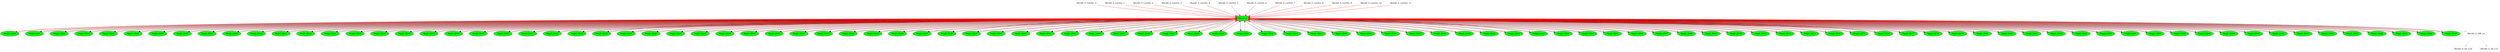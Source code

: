 digraph G {
graph [root="Demo",rankdir   = TB, nodesep           = 0.6, mindist     = 1.0, ranksep = 1.0, overlap = false]
node [style     = "filled", fillcolor = "white", color = "black"]
Block0_0[cpu="0", flags="0x0010a107", type="block", tperiod="100000000", pattern="AltDest0100", patentry="true", patexit="true", beamproc="undefined", bpentry="false", bpexit="false", qlo="true", qhi="false", qil="false", shape     = "rectangle", fillcolor = "green", penwidth=2, color = "darkorange3", penwidth=2, color = "purple"];
Msg0_0000[cpu="0", flags="0x00000102", type="tmsg", toffs="0", pattern="AltDest0100", patentry="false", patexit="false", beamproc="undefined", bpentry="false", bpexit="false", fid="1", gid="0", evtno="0", beamin="0", bpcstart="0", sid="0", bpid="0", reqnobeam="0", vacc="0", id="0x1000000000000000", par="0x0000000000000000", tef="0", shape     = "oval", fillcolor = "green"];
Msg0_0001[cpu="0", flags="0x00000102", type="tmsg", toffs="1000000", pattern="AltDest0100", patentry="false", patexit="false", beamproc="undefined", bpentry="false", bpexit="false", fid="1", gid="0", evtno="1", beamin="0", bpcstart="0", sid="0", bpid="0", reqnobeam="0", vacc="0", id="0x1000001000000000", par="0x0000000000000001", tef="0", shape     = "oval", fillcolor = "green"];
Msg0_0002[cpu="0", flags="0x00000102", type="tmsg", toffs="2000000", pattern="AltDest0100", patentry="false", patexit="false", beamproc="undefined", bpentry="false", bpexit="false", fid="1", gid="0", evtno="2", beamin="0", bpcstart="0", sid="0", bpid="0", reqnobeam="0", vacc="0", id="0x1000002000000000", par="0x0000000000000002", tef="0", shape     = "oval", fillcolor = "green"];
Msg0_0003[cpu="0", flags="0x00000102", type="tmsg", toffs="3000000", pattern="AltDest0100", patentry="false", patexit="false", beamproc="undefined", bpentry="false", bpexit="false", fid="1", gid="0", evtno="3", beamin="0", bpcstart="0", sid="0", bpid="0", reqnobeam="0", vacc="0", id="0x1000003000000000", par="0x0000000000000003", tef="0", shape     = "oval", fillcolor = "green"];
Msg0_0004[cpu="0", flags="0x00000102", type="tmsg", toffs="4000000", pattern="AltDest0100", patentry="false", patexit="false", beamproc="undefined", bpentry="false", bpexit="false", fid="1", gid="0", evtno="4", beamin="0", bpcstart="0", sid="0", bpid="0", reqnobeam="0", vacc="0", id="0x1000004000000000", par="0x0000000000000004", tef="0", shape     = "oval", fillcolor = "green"];
Msg0_0005[cpu="0", flags="0x00000102", type="tmsg", toffs="5000000", pattern="AltDest0100", patentry="false", patexit="false", beamproc="undefined", bpentry="false", bpexit="false", fid="1", gid="0", evtno="5", beamin="0", bpcstart="0", sid="0", bpid="0", reqnobeam="0", vacc="0", id="0x1000005000000000", par="0x0000000000000005", tef="0", shape     = "oval", fillcolor = "green"];
Msg0_0006[cpu="0", flags="0x00000102", type="tmsg", toffs="6000000", pattern="AltDest0100", patentry="false", patexit="false", beamproc="undefined", bpentry="false", bpexit="false", fid="1", gid="0", evtno="6", beamin="0", bpcstart="0", sid="0", bpid="0", reqnobeam="0", vacc="0", id="0x1000006000000000", par="0x0000000000000006", tef="0", shape     = "oval", fillcolor = "green"];
Msg0_0007[cpu="0", flags="0x00000102", type="tmsg", toffs="7000000", pattern="AltDest0100", patentry="false", patexit="false", beamproc="undefined", bpentry="false", bpexit="false", fid="1", gid="0", evtno="7", beamin="0", bpcstart="0", sid="0", bpid="0", reqnobeam="0", vacc="0", id="0x1000007000000000", par="0x0000000000000007", tef="0", shape     = "oval", fillcolor = "green"];
Msg0_0008[cpu="0", flags="0x00000102", type="tmsg", toffs="8000000", pattern="AltDest0100", patentry="false", patexit="false", beamproc="undefined", bpentry="false", bpexit="false", fid="1", gid="0", evtno="8", beamin="0", bpcstart="0", sid="0", bpid="0", reqnobeam="0", vacc="0", id="0x1000008000000000", par="0x0000000000000008", tef="0", shape     = "oval", fillcolor = "green"];
Msg0_0009[cpu="0", flags="0x00000102", type="tmsg", toffs="9000000", pattern="AltDest0100", patentry="false", patexit="false", beamproc="undefined", bpentry="false", bpexit="false", fid="1", gid="0", evtno="9", beamin="0", bpcstart="0", sid="0", bpid="0", reqnobeam="0", vacc="0", id="0x1000009000000000", par="0x0000000000000009", tef="0", shape     = "oval", fillcolor = "green"];
Msg0_0010[cpu="0", flags="0x00000102", type="tmsg", toffs="10000000", pattern="AltDest0100", patentry="false", patexit="false", beamproc="undefined", bpentry="false", bpexit="false", fid="1", gid="0", evtno="10", beamin="0", bpcstart="0", sid="0", bpid="0", reqnobeam="0", vacc="0", id="0x100000a000000000", par="0x000000000000000a", tef="0", shape     = "oval", fillcolor = "green"];
Msg0_0011[cpu="0", flags="0x00000102", type="tmsg", toffs="11000000", pattern="AltDest0100", patentry="false", patexit="false", beamproc="undefined", bpentry="false", bpexit="false", fid="1", gid="0", evtno="11", beamin="0", bpcstart="0", sid="0", bpid="0", reqnobeam="0", vacc="0", id="0x100000b000000000", par="0x000000000000000b", tef="0", shape     = "oval", fillcolor = "green"];
Msg0_0012[cpu="0", flags="0x00000102", type="tmsg", toffs="12000000", pattern="AltDest0100", patentry="false", patexit="false", beamproc="undefined", bpentry="false", bpexit="false", fid="1", gid="0", evtno="12", beamin="0", bpcstart="0", sid="0", bpid="0", reqnobeam="0", vacc="0", id="0x100000c000000000", par="0x000000000000000c", tef="0", shape     = "oval", fillcolor = "green"];
Msg0_0013[cpu="0", flags="0x00000102", type="tmsg", toffs="13000000", pattern="AltDest0100", patentry="false", patexit="false", beamproc="undefined", bpentry="false", bpexit="false", fid="1", gid="0", evtno="13", beamin="0", bpcstart="0", sid="0", bpid="0", reqnobeam="0", vacc="0", id="0x100000d000000000", par="0x000000000000000d", tef="0", shape     = "oval", fillcolor = "green"];
Msg0_0014[cpu="0", flags="0x00000102", type="tmsg", toffs="14000000", pattern="AltDest0100", patentry="false", patexit="false", beamproc="undefined", bpentry="false", bpexit="false", fid="1", gid="0", evtno="14", beamin="0", bpcstart="0", sid="0", bpid="0", reqnobeam="0", vacc="0", id="0x100000e000000000", par="0x000000000000000e", tef="0", shape     = "oval", fillcolor = "green"];
Msg0_0015[cpu="0", flags="0x00000102", type="tmsg", toffs="15000000", pattern="AltDest0100", patentry="false", patexit="false", beamproc="undefined", bpentry="false", bpexit="false", fid="1", gid="0", evtno="15", beamin="0", bpcstart="0", sid="0", bpid="0", reqnobeam="0", vacc="0", id="0x100000f000000000", par="0x000000000000000f", tef="0", shape     = "oval", fillcolor = "green"];
Msg0_0016[cpu="0", flags="0x00000102", type="tmsg", toffs="16000000", pattern="AltDest0100", patentry="false", patexit="false", beamproc="undefined", bpentry="false", bpexit="false", fid="1", gid="0", evtno="16", beamin="0", bpcstart="0", sid="0", bpid="0", reqnobeam="0", vacc="0", id="0x1000010000000000", par="0x0000000000000010", tef="0", shape     = "oval", fillcolor = "green"];
Msg0_0017[cpu="0", flags="0x00000102", type="tmsg", toffs="17000000", pattern="AltDest0100", patentry="false", patexit="false", beamproc="undefined", bpentry="false", bpexit="false", fid="1", gid="0", evtno="17", beamin="0", bpcstart="0", sid="0", bpid="0", reqnobeam="0", vacc="0", id="0x1000011000000000", par="0x0000000000000011", tef="0", shape     = "oval", fillcolor = "green"];
Msg0_0018[cpu="0", flags="0x00000102", type="tmsg", toffs="18000000", pattern="AltDest0100", patentry="false", patexit="false", beamproc="undefined", bpentry="false", bpexit="false", fid="1", gid="0", evtno="18", beamin="0", bpcstart="0", sid="0", bpid="0", reqnobeam="0", vacc="0", id="0x1000012000000000", par="0x0000000000000012", tef="0", shape     = "oval", fillcolor = "green"];
Msg0_0019[cpu="0", flags="0x00000102", type="tmsg", toffs="19000000", pattern="AltDest0100", patentry="false", patexit="false", beamproc="undefined", bpentry="false", bpexit="false", fid="1", gid="0", evtno="19", beamin="0", bpcstart="0", sid="0", bpid="0", reqnobeam="0", vacc="0", id="0x1000013000000000", par="0x0000000000000013", tef="0", shape     = "oval", fillcolor = "green"];
Msg0_0020[cpu="0", flags="0x00000102", type="tmsg", toffs="20000000", pattern="AltDest0100", patentry="false", patexit="false", beamproc="undefined", bpentry="false", bpexit="false", fid="1", gid="0", evtno="20", beamin="0", bpcstart="0", sid="0", bpid="0", reqnobeam="0", vacc="0", id="0x1000014000000000", par="0x0000000000000014", tef="0", shape     = "oval", fillcolor = "green"];
Msg0_0021[cpu="0", flags="0x00000102", type="tmsg", toffs="21000000", pattern="AltDest0100", patentry="false", patexit="false", beamproc="undefined", bpentry="false", bpexit="false", fid="1", gid="0", evtno="21", beamin="0", bpcstart="0", sid="0", bpid="0", reqnobeam="0", vacc="0", id="0x1000015000000000", par="0x0000000000000015", tef="0", shape     = "oval", fillcolor = "green"];
Msg0_0022[cpu="0", flags="0x00000102", type="tmsg", toffs="22000000", pattern="AltDest0100", patentry="false", patexit="false", beamproc="undefined", bpentry="false", bpexit="false", fid="1", gid="0", evtno="22", beamin="0", bpcstart="0", sid="0", bpid="0", reqnobeam="0", vacc="0", id="0x1000016000000000", par="0x0000000000000016", tef="0", shape     = "oval", fillcolor = "green"];
Msg0_0023[cpu="0", flags="0x00000102", type="tmsg", toffs="23000000", pattern="AltDest0100", patentry="false", patexit="false", beamproc="undefined", bpentry="false", bpexit="false", fid="1", gid="0", evtno="23", beamin="0", bpcstart="0", sid="0", bpid="0", reqnobeam="0", vacc="0", id="0x1000017000000000", par="0x0000000000000017", tef="0", shape     = "oval", fillcolor = "green"];
Msg0_0024[cpu="0", flags="0x00000102", type="tmsg", toffs="24000000", pattern="AltDest0100", patentry="false", patexit="false", beamproc="undefined", bpentry="false", bpexit="false", fid="1", gid="0", evtno="24", beamin="0", bpcstart="0", sid="0", bpid="0", reqnobeam="0", vacc="0", id="0x1000018000000000", par="0x0000000000000018", tef="0", shape     = "oval", fillcolor = "green"];
Msg0_0025[cpu="0", flags="0x00000102", type="tmsg", toffs="25000000", pattern="AltDest0100", patentry="false", patexit="false", beamproc="undefined", bpentry="false", bpexit="false", fid="1", gid="0", evtno="25", beamin="0", bpcstart="0", sid="0", bpid="0", reqnobeam="0", vacc="0", id="0x1000019000000000", par="0x0000000000000019", tef="0", shape     = "oval", fillcolor = "green"];
Msg0_0026[cpu="0", flags="0x00000102", type="tmsg", toffs="26000000", pattern="AltDest0100", patentry="false", patexit="false", beamproc="undefined", bpentry="false", bpexit="false", fid="1", gid="0", evtno="26", beamin="0", bpcstart="0", sid="0", bpid="0", reqnobeam="0", vacc="0", id="0x100001a000000000", par="0x000000000000001a", tef="0", shape     = "oval", fillcolor = "green"];
Msg0_0027[cpu="0", flags="0x00000102", type="tmsg", toffs="27000000", pattern="AltDest0100", patentry="false", patexit="false", beamproc="undefined", bpentry="false", bpexit="false", fid="1", gid="0", evtno="27", beamin="0", bpcstart="0", sid="0", bpid="0", reqnobeam="0", vacc="0", id="0x100001b000000000", par="0x000000000000001b", tef="0", shape     = "oval", fillcolor = "green"];
Msg0_0028[cpu="0", flags="0x00000102", type="tmsg", toffs="28000000", pattern="AltDest0100", patentry="false", patexit="false", beamproc="undefined", bpentry="false", bpexit="false", fid="1", gid="0", evtno="28", beamin="0", bpcstart="0", sid="0", bpid="0", reqnobeam="0", vacc="0", id="0x100001c000000000", par="0x000000000000001c", tef="0", shape     = "oval", fillcolor = "green"];
Msg0_0029[cpu="0", flags="0x00000102", type="tmsg", toffs="29000000", pattern="AltDest0100", patentry="false", patexit="false", beamproc="undefined", bpentry="false", bpexit="false", fid="1", gid="0", evtno="29", beamin="0", bpcstart="0", sid="0", bpid="0", reqnobeam="0", vacc="0", id="0x100001d000000000", par="0x000000000000001d", tef="0", shape     = "oval", fillcolor = "green"];
Msg0_0030[cpu="0", flags="0x00000102", type="tmsg", toffs="30000000", pattern="AltDest0100", patentry="false", patexit="false", beamproc="undefined", bpentry="false", bpexit="false", fid="1", gid="0", evtno="30", beamin="0", bpcstart="0", sid="0", bpid="0", reqnobeam="0", vacc="0", id="0x100001e000000000", par="0x000000000000001e", tef="0", shape     = "oval", fillcolor = "green"];
Msg0_0031[cpu="0", flags="0x00000102", type="tmsg", toffs="31000000", pattern="AltDest0100", patentry="false", patexit="false", beamproc="undefined", bpentry="false", bpexit="false", fid="1", gid="0", evtno="31", beamin="0", bpcstart="0", sid="0", bpid="0", reqnobeam="0", vacc="0", id="0x100001f000000000", par="0x000000000000001f", tef="0", shape     = "oval", fillcolor = "green"];
Msg0_0032[cpu="0", flags="0x00000102", type="tmsg", toffs="32000000", pattern="AltDest0100", patentry="false", patexit="false", beamproc="undefined", bpentry="false", bpexit="false", fid="1", gid="0", evtno="32", beamin="0", bpcstart="0", sid="0", bpid="0", reqnobeam="0", vacc="0", id="0x1000020000000000", par="0x0000000000000020", tef="0", shape     = "oval", fillcolor = "green"];
Msg0_0033[cpu="0", flags="0x00000102", type="tmsg", toffs="33000000", pattern="AltDest0100", patentry="false", patexit="false", beamproc="undefined", bpentry="false", bpexit="false", fid="1", gid="0", evtno="33", beamin="0", bpcstart="0", sid="0", bpid="0", reqnobeam="0", vacc="0", id="0x1000021000000000", par="0x0000000000000021", tef="0", shape     = "oval", fillcolor = "green"];
Msg0_0034[cpu="0", flags="0x00000102", type="tmsg", toffs="34000000", pattern="AltDest0100", patentry="false", patexit="false", beamproc="undefined", bpentry="false", bpexit="false", fid="1", gid="0", evtno="34", beamin="0", bpcstart="0", sid="0", bpid="0", reqnobeam="0", vacc="0", id="0x1000022000000000", par="0x0000000000000022", tef="0", shape     = "oval", fillcolor = "green"];
Msg0_0035[cpu="0", flags="0x00000102", type="tmsg", toffs="35000000", pattern="AltDest0100", patentry="false", patexit="false", beamproc="undefined", bpentry="false", bpexit="false", fid="1", gid="0", evtno="35", beamin="0", bpcstart="0", sid="0", bpid="0", reqnobeam="0", vacc="0", id="0x1000023000000000", par="0x0000000000000023", tef="0", shape     = "oval", fillcolor = "green"];
Msg0_0036[cpu="0", flags="0x00000102", type="tmsg", toffs="36000000", pattern="AltDest0100", patentry="false", patexit="false", beamproc="undefined", bpentry="false", bpexit="false", fid="1", gid="0", evtno="36", beamin="0", bpcstart="0", sid="0", bpid="0", reqnobeam="0", vacc="0", id="0x1000024000000000", par="0x0000000000000024", tef="0", shape     = "oval", fillcolor = "green"];
Msg0_0037[cpu="0", flags="0x00000102", type="tmsg", toffs="37000000", pattern="AltDest0100", patentry="false", patexit="false", beamproc="undefined", bpentry="false", bpexit="false", fid="1", gid="0", evtno="37", beamin="0", bpcstart="0", sid="0", bpid="0", reqnobeam="0", vacc="0", id="0x1000025000000000", par="0x0000000000000025", tef="0", shape     = "oval", fillcolor = "green"];
Msg0_0038[cpu="0", flags="0x00000102", type="tmsg", toffs="38000000", pattern="AltDest0100", patentry="false", patexit="false", beamproc="undefined", bpentry="false", bpexit="false", fid="1", gid="0", evtno="38", beamin="0", bpcstart="0", sid="0", bpid="0", reqnobeam="0", vacc="0", id="0x1000026000000000", par="0x0000000000000026", tef="0", shape     = "oval", fillcolor = "green"];
Msg0_0039[cpu="0", flags="0x00000102", type="tmsg", toffs="39000000", pattern="AltDest0100", patentry="false", patexit="false", beamproc="undefined", bpentry="false", bpexit="false", fid="1", gid="0", evtno="39", beamin="0", bpcstart="0", sid="0", bpid="0", reqnobeam="0", vacc="0", id="0x1000027000000000", par="0x0000000000000027", tef="0", shape     = "oval", fillcolor = "green"];
Msg0_0040[cpu="0", flags="0x00000102", type="tmsg", toffs="40000000", pattern="AltDest0100", patentry="false", patexit="false", beamproc="undefined", bpentry="false", bpexit="false", fid="1", gid="0", evtno="40", beamin="0", bpcstart="0", sid="0", bpid="0", reqnobeam="0", vacc="0", id="0x1000028000000000", par="0x0000000000000028", tef="0", shape     = "oval", fillcolor = "green"];
Msg0_0041[cpu="0", flags="0x00000102", type="tmsg", toffs="41000000", pattern="AltDest0100", patentry="false", patexit="false", beamproc="undefined", bpentry="false", bpexit="false", fid="1", gid="0", evtno="41", beamin="0", bpcstart="0", sid="0", bpid="0", reqnobeam="0", vacc="0", id="0x1000029000000000", par="0x0000000000000029", tef="0", shape     = "oval", fillcolor = "green"];
Msg0_0042[cpu="0", flags="0x00000102", type="tmsg", toffs="42000000", pattern="AltDest0100", patentry="false", patexit="false", beamproc="undefined", bpentry="false", bpexit="false", fid="1", gid="0", evtno="42", beamin="0", bpcstart="0", sid="0", bpid="0", reqnobeam="0", vacc="0", id="0x100002a000000000", par="0x000000000000002a", tef="0", shape     = "oval", fillcolor = "green"];
Msg0_0043[cpu="0", flags="0x00000102", type="tmsg", toffs="43000000", pattern="AltDest0100", patentry="false", patexit="false", beamproc="undefined", bpentry="false", bpexit="false", fid="1", gid="0", evtno="43", beamin="0", bpcstart="0", sid="0", bpid="0", reqnobeam="0", vacc="0", id="0x100002b000000000", par="0x000000000000002b", tef="0", shape     = "oval", fillcolor = "green"];
Msg0_0044[cpu="0", flags="0x00000102", type="tmsg", toffs="44000000", pattern="AltDest0100", patentry="false", patexit="false", beamproc="undefined", bpentry="false", bpexit="false", fid="1", gid="0", evtno="44", beamin="0", bpcstart="0", sid="0", bpid="0", reqnobeam="0", vacc="0", id="0x100002c000000000", par="0x000000000000002c", tef="0", shape     = "oval", fillcolor = "green"];
Msg0_0045[cpu="0", flags="0x00000102", type="tmsg", toffs="45000000", pattern="AltDest0100", patentry="false", patexit="false", beamproc="undefined", bpentry="false", bpexit="false", fid="1", gid="0", evtno="45", beamin="0", bpcstart="0", sid="0", bpid="0", reqnobeam="0", vacc="0", id="0x100002d000000000", par="0x000000000000002d", tef="0", shape     = "oval", fillcolor = "green"];
Msg0_0046[cpu="0", flags="0x00000102", type="tmsg", toffs="46000000", pattern="AltDest0100", patentry="false", patexit="false", beamproc="undefined", bpentry="false", bpexit="false", fid="1", gid="0", evtno="46", beamin="0", bpcstart="0", sid="0", bpid="0", reqnobeam="0", vacc="0", id="0x100002e000000000", par="0x000000000000002e", tef="0", shape     = "oval", fillcolor = "green"];
Msg0_0047[cpu="0", flags="0x00000102", type="tmsg", toffs="47000000", pattern="AltDest0100", patentry="false", patexit="false", beamproc="undefined", bpentry="false", bpexit="false", fid="1", gid="0", evtno="47", beamin="0", bpcstart="0", sid="0", bpid="0", reqnobeam="0", vacc="0", id="0x100002f000000000", par="0x000000000000002f", tef="0", shape     = "oval", fillcolor = "green"];
Msg0_0048[cpu="0", flags="0x00000102", type="tmsg", toffs="48000000", pattern="AltDest0100", patentry="false", patexit="false", beamproc="undefined", bpentry="false", bpexit="false", fid="1", gid="0", evtno="48", beamin="0", bpcstart="0", sid="0", bpid="0", reqnobeam="0", vacc="0", id="0x1000030000000000", par="0x0000000000000030", tef="0", shape     = "oval", fillcolor = "green"];
Msg0_0049[cpu="0", flags="0x00000102", type="tmsg", toffs="49000000", pattern="AltDest0100", patentry="false", patexit="false", beamproc="undefined", bpentry="false", bpexit="false", fid="1", gid="0", evtno="49", beamin="0", bpcstart="0", sid="0", bpid="0", reqnobeam="0", vacc="0", id="0x1000031000000000", par="0x0000000000000031", tef="0", shape     = "oval", fillcolor = "green"];
Msg0_0050[cpu="0", flags="0x00000102", type="tmsg", toffs="50000000", pattern="AltDest0100", patentry="false", patexit="false", beamproc="undefined", bpentry="false", bpexit="false", fid="1", gid="0", evtno="50", beamin="0", bpcstart="0", sid="0", bpid="0", reqnobeam="0", vacc="0", id="0x1000032000000000", par="0x0000000000000032", tef="0", shape     = "oval", fillcolor = "green"];
Msg0_0051[cpu="0", flags="0x00000102", type="tmsg", toffs="51000000", pattern="AltDest0100", patentry="false", patexit="false", beamproc="undefined", bpentry="false", bpexit="false", fid="1", gid="0", evtno="51", beamin="0", bpcstart="0", sid="0", bpid="0", reqnobeam="0", vacc="0", id="0x1000033000000000", par="0x0000000000000033", tef="0", shape     = "oval", fillcolor = "green"];
Msg0_0052[cpu="0", flags="0x00000102", type="tmsg", toffs="52000000", pattern="AltDest0100", patentry="false", patexit="false", beamproc="undefined", bpentry="false", bpexit="false", fid="1", gid="0", evtno="52", beamin="0", bpcstart="0", sid="0", bpid="0", reqnobeam="0", vacc="0", id="0x1000034000000000", par="0x0000000000000034", tef="0", shape     = "oval", fillcolor = "green"];
Msg0_0053[cpu="0", flags="0x00000102", type="tmsg", toffs="53000000", pattern="AltDest0100", patentry="false", patexit="false", beamproc="undefined", bpentry="false", bpexit="false", fid="1", gid="0", evtno="53", beamin="0", bpcstart="0", sid="0", bpid="0", reqnobeam="0", vacc="0", id="0x1000035000000000", par="0x0000000000000035", tef="0", shape     = "oval", fillcolor = "green"];
Msg0_0054[cpu="0", flags="0x00000102", type="tmsg", toffs="54000000", pattern="AltDest0100", patentry="false", patexit="false", beamproc="undefined", bpentry="false", bpexit="false", fid="1", gid="0", evtno="54", beamin="0", bpcstart="0", sid="0", bpid="0", reqnobeam="0", vacc="0", id="0x1000036000000000", par="0x0000000000000036", tef="0", shape     = "oval", fillcolor = "green"];
Msg0_0055[cpu="0", flags="0x00000102", type="tmsg", toffs="55000000", pattern="AltDest0100", patentry="false", patexit="false", beamproc="undefined", bpentry="false", bpexit="false", fid="1", gid="0", evtno="55", beamin="0", bpcstart="0", sid="0", bpid="0", reqnobeam="0", vacc="0", id="0x1000037000000000", par="0x0000000000000037", tef="0", shape     = "oval", fillcolor = "green"];
Msg0_0056[cpu="0", flags="0x00000102", type="tmsg", toffs="56000000", pattern="AltDest0100", patentry="false", patexit="false", beamproc="undefined", bpentry="false", bpexit="false", fid="1", gid="0", evtno="56", beamin="0", bpcstart="0", sid="0", bpid="0", reqnobeam="0", vacc="0", id="0x1000038000000000", par="0x0000000000000038", tef="0", shape     = "oval", fillcolor = "green"];
Msg0_0057[cpu="0", flags="0x00000102", type="tmsg", toffs="57000000", pattern="AltDest0100", patentry="false", patexit="false", beamproc="undefined", bpentry="false", bpexit="false", fid="1", gid="0", evtno="57", beamin="0", bpcstart="0", sid="0", bpid="0", reqnobeam="0", vacc="0", id="0x1000039000000000", par="0x0000000000000039", tef="0", shape     = "oval", fillcolor = "green"];
Msg0_0058[cpu="0", flags="0x00000102", type="tmsg", toffs="58000000", pattern="AltDest0100", patentry="false", patexit="false", beamproc="undefined", bpentry="false", bpexit="false", fid="1", gid="0", evtno="58", beamin="0", bpcstart="0", sid="0", bpid="0", reqnobeam="0", vacc="0", id="0x100003a000000000", par="0x000000000000003a", tef="0", shape     = "oval", fillcolor = "green"];
Msg0_0059[cpu="0", flags="0x00000102", type="tmsg", toffs="59000000", pattern="AltDest0100", patentry="false", patexit="false", beamproc="undefined", bpentry="false", bpexit="false", fid="1", gid="0", evtno="59", beamin="0", bpcstart="0", sid="0", bpid="0", reqnobeam="0", vacc="0", id="0x100003b000000000", par="0x000000000000003b", tef="0", shape     = "oval", fillcolor = "green"];
Msg0_0060[cpu="0", flags="0x00000102", type="tmsg", toffs="60000000", pattern="AltDest0100", patentry="false", patexit="false", beamproc="undefined", bpentry="false", bpexit="false", fid="1", gid="0", evtno="60", beamin="0", bpcstart="0", sid="0", bpid="0", reqnobeam="0", vacc="0", id="0x100003c000000000", par="0x000000000000003c", tef="0", shape     = "oval", fillcolor = "green"];
Msg0_0061[cpu="0", flags="0x00000102", type="tmsg", toffs="61000000", pattern="AltDest0100", patentry="false", patexit="false", beamproc="undefined", bpentry="false", bpexit="false", fid="1", gid="0", evtno="61", beamin="0", bpcstart="0", sid="0", bpid="0", reqnobeam="0", vacc="0", id="0x100003d000000000", par="0x000000000000003d", tef="0", shape     = "oval", fillcolor = "green"];
Msg0_0062[cpu="0", flags="0x00000102", type="tmsg", toffs="62000000", pattern="AltDest0100", patentry="false", patexit="false", beamproc="undefined", bpentry="false", bpexit="false", fid="1", gid="0", evtno="62", beamin="0", bpcstart="0", sid="0", bpid="0", reqnobeam="0", vacc="0", id="0x100003e000000000", par="0x000000000000003e", tef="0", shape     = "oval", fillcolor = "green"];
Msg0_0063[cpu="0", flags="0x00000102", type="tmsg", toffs="63000000", pattern="AltDest0100", patentry="false", patexit="false", beamproc="undefined", bpentry="false", bpexit="false", fid="1", gid="0", evtno="63", beamin="0", bpcstart="0", sid="0", bpid="0", reqnobeam="0", vacc="0", id="0x100003f000000000", par="0x000000000000003f", tef="0", shape     = "oval", fillcolor = "green"];
Msg0_0064[cpu="0", flags="0x00000102", type="tmsg", toffs="64000000", pattern="AltDest0100", patentry="false", patexit="false", beamproc="undefined", bpentry="false", bpexit="false", fid="1", gid="0", evtno="64", beamin="0", bpcstart="0", sid="0", bpid="0", reqnobeam="0", vacc="0", id="0x1000040000000000", par="0x0000000000000040", tef="0", shape     = "oval", fillcolor = "green"];
Msg0_0065[cpu="0", flags="0x00000102", type="tmsg", toffs="65000000", pattern="AltDest0100", patentry="false", patexit="false", beamproc="undefined", bpentry="false", bpexit="false", fid="1", gid="0", evtno="65", beamin="0", bpcstart="0", sid="0", bpid="0", reqnobeam="0", vacc="0", id="0x1000041000000000", par="0x0000000000000041", tef="0", shape     = "oval", fillcolor = "green"];
Msg0_0066[cpu="0", flags="0x00000102", type="tmsg", toffs="66000000", pattern="AltDest0100", patentry="false", patexit="false", beamproc="undefined", bpentry="false", bpexit="false", fid="1", gid="0", evtno="66", beamin="0", bpcstart="0", sid="0", bpid="0", reqnobeam="0", vacc="0", id="0x1000042000000000", par="0x0000000000000042", tef="0", shape     = "oval", fillcolor = "green"];
Msg0_0067[cpu="0", flags="0x00000102", type="tmsg", toffs="67000000", pattern="AltDest0100", patentry="false", patexit="false", beamproc="undefined", bpentry="false", bpexit="false", fid="1", gid="0", evtno="67", beamin="0", bpcstart="0", sid="0", bpid="0", reqnobeam="0", vacc="0", id="0x1000043000000000", par="0x0000000000000043", tef="0", shape     = "oval", fillcolor = "green"];
Msg0_0068[cpu="0", flags="0x00000102", type="tmsg", toffs="68000000", pattern="AltDest0100", patentry="false", patexit="false", beamproc="undefined", bpentry="false", bpexit="false", fid="1", gid="0", evtno="68", beamin="0", bpcstart="0", sid="0", bpid="0", reqnobeam="0", vacc="0", id="0x1000044000000000", par="0x0000000000000044", tef="0", shape     = "oval", fillcolor = "green"];
Msg0_0069[cpu="0", flags="0x00000102", type="tmsg", toffs="69000000", pattern="AltDest0100", patentry="false", patexit="false", beamproc="undefined", bpentry="false", bpexit="false", fid="1", gid="0", evtno="69", beamin="0", bpcstart="0", sid="0", bpid="0", reqnobeam="0", vacc="0", id="0x1000045000000000", par="0x0000000000000045", tef="0", shape     = "oval", fillcolor = "green"];
Msg0_0070[cpu="0", flags="0x00000102", type="tmsg", toffs="70000000", pattern="AltDest0100", patentry="false", patexit="false", beamproc="undefined", bpentry="false", bpexit="false", fid="1", gid="0", evtno="70", beamin="0", bpcstart="0", sid="0", bpid="0", reqnobeam="0", vacc="0", id="0x1000046000000000", par="0x0000000000000046", tef="0", shape     = "oval", fillcolor = "green"];
Msg0_0071[cpu="0", flags="0x00000102", type="tmsg", toffs="71000000", pattern="AltDest0100", patentry="false", patexit="false", beamproc="undefined", bpentry="false", bpexit="false", fid="1", gid="0", evtno="71", beamin="0", bpcstart="0", sid="0", bpid="0", reqnobeam="0", vacc="0", id="0x1000047000000000", par="0x0000000000000047", tef="0", shape     = "oval", fillcolor = "green"];
Msg0_0072[cpu="0", flags="0x00000102", type="tmsg", toffs="72000000", pattern="AltDest0100", patentry="false", patexit="false", beamproc="undefined", bpentry="false", bpexit="false", fid="1", gid="0", evtno="72", beamin="0", bpcstart="0", sid="0", bpid="0", reqnobeam="0", vacc="0", id="0x1000048000000000", par="0x0000000000000048", tef="0", shape     = "oval", fillcolor = "green"];
Msg0_0073[cpu="0", flags="0x00000102", type="tmsg", toffs="73000000", pattern="AltDest0100", patentry="false", patexit="false", beamproc="undefined", bpentry="false", bpexit="false", fid="1", gid="0", evtno="73", beamin="0", bpcstart="0", sid="0", bpid="0", reqnobeam="0", vacc="0", id="0x1000049000000000", par="0x0000000000000049", tef="0", shape     = "oval", fillcolor = "green"];
Msg0_0074[cpu="0", flags="0x00000102", type="tmsg", toffs="74000000", pattern="AltDest0100", patentry="false", patexit="false", beamproc="undefined", bpentry="false", bpexit="false", fid="1", gid="0", evtno="74", beamin="0", bpcstart="0", sid="0", bpid="0", reqnobeam="0", vacc="0", id="0x100004a000000000", par="0x000000000000004a", tef="0", shape     = "oval", fillcolor = "green"];
Msg0_0075[cpu="0", flags="0x00000102", type="tmsg", toffs="75000000", pattern="AltDest0100", patentry="false", patexit="false", beamproc="undefined", bpentry="false", bpexit="false", fid="1", gid="0", evtno="75", beamin="0", bpcstart="0", sid="0", bpid="0", reqnobeam="0", vacc="0", id="0x100004b000000000", par="0x000000000000004b", tef="0", shape     = "oval", fillcolor = "green"];
Msg0_0076[cpu="0", flags="0x00000102", type="tmsg", toffs="76000000", pattern="AltDest0100", patentry="false", patexit="false", beamproc="undefined", bpentry="false", bpexit="false", fid="1", gid="0", evtno="76", beamin="0", bpcstart="0", sid="0", bpid="0", reqnobeam="0", vacc="0", id="0x100004c000000000", par="0x000000000000004c", tef="0", shape     = "oval", fillcolor = "green"];
Msg0_0077[cpu="0", flags="0x00000102", type="tmsg", toffs="77000000", pattern="AltDest0100", patentry="false", patexit="false", beamproc="undefined", bpentry="false", bpexit="false", fid="1", gid="0", evtno="77", beamin="0", bpcstart="0", sid="0", bpid="0", reqnobeam="0", vacc="0", id="0x100004d000000000", par="0x000000000000004d", tef="0", shape     = "oval", fillcolor = "green"];
Msg0_0078[cpu="0", flags="0x00000102", type="tmsg", toffs="78000000", pattern="AltDest0100", patentry="false", patexit="false", beamproc="undefined", bpentry="false", bpexit="false", fid="1", gid="0", evtno="78", beamin="0", bpcstart="0", sid="0", bpid="0", reqnobeam="0", vacc="0", id="0x100004e000000000", par="0x000000000000004e", tef="0", shape     = "oval", fillcolor = "green"];
Msg0_0079[cpu="0", flags="0x00000102", type="tmsg", toffs="79000000", pattern="AltDest0100", patentry="false", patexit="false", beamproc="undefined", bpentry="false", bpexit="false", fid="1", gid="0", evtno="79", beamin="0", bpcstart="0", sid="0", bpid="0", reqnobeam="0", vacc="0", id="0x100004f000000000", par="0x000000000000004f", tef="0", shape     = "oval", fillcolor = "green"];
Msg0_0080[cpu="0", flags="0x00000102", type="tmsg", toffs="80000000", pattern="AltDest0100", patentry="false", patexit="false", beamproc="undefined", bpentry="false", bpexit="false", fid="1", gid="0", evtno="80", beamin="0", bpcstart="0", sid="0", bpid="0", reqnobeam="0", vacc="0", id="0x1000050000000000", par="0x0000000000000050", tef="0", shape     = "oval", fillcolor = "green"];
Msg0_0081[cpu="0", flags="0x00000102", type="tmsg", toffs="81000000", pattern="AltDest0100", patentry="false", patexit="false", beamproc="undefined", bpentry="false", bpexit="false", fid="1", gid="0", evtno="81", beamin="0", bpcstart="0", sid="0", bpid="0", reqnobeam="0", vacc="0", id="0x1000051000000000", par="0x0000000000000051", tef="0", shape     = "oval", fillcolor = "green"];
Msg0_0082[cpu="0", flags="0x00000102", type="tmsg", toffs="82000000", pattern="AltDest0100", patentry="false", patexit="false", beamproc="undefined", bpentry="false", bpexit="false", fid="1", gid="0", evtno="82", beamin="0", bpcstart="0", sid="0", bpid="0", reqnobeam="0", vacc="0", id="0x1000052000000000", par="0x0000000000000052", tef="0", shape     = "oval", fillcolor = "green"];
Msg0_0083[cpu="0", flags="0x00000102", type="tmsg", toffs="83000000", pattern="AltDest0100", patentry="false", patexit="false", beamproc="undefined", bpentry="false", bpexit="false", fid="1", gid="0", evtno="83", beamin="0", bpcstart="0", sid="0", bpid="0", reqnobeam="0", vacc="0", id="0x1000053000000000", par="0x0000000000000053", tef="0", shape     = "oval", fillcolor = "green"];
Msg0_0084[cpu="0", flags="0x00000102", type="tmsg", toffs="84000000", pattern="AltDest0100", patentry="false", patexit="false", beamproc="undefined", bpentry="false", bpexit="false", fid="1", gid="0", evtno="84", beamin="0", bpcstart="0", sid="0", bpid="0", reqnobeam="0", vacc="0", id="0x1000054000000000", par="0x0000000000000054", tef="0", shape     = "oval", fillcolor = "green"];
Msg0_0085[cpu="0", flags="0x00000102", type="tmsg", toffs="85000000", pattern="AltDest0100", patentry="false", patexit="false", beamproc="undefined", bpentry="false", bpexit="false", fid="1", gid="0", evtno="85", beamin="0", bpcstart="0", sid="0", bpid="0", reqnobeam="0", vacc="0", id="0x1000055000000000", par="0x0000000000000055", tef="0", shape     = "oval", fillcolor = "green"];
Msg0_0086[cpu="0", flags="0x00000102", type="tmsg", toffs="86000000", pattern="AltDest0100", patentry="false", patexit="false", beamproc="undefined", bpentry="false", bpexit="false", fid="1", gid="0", evtno="86", beamin="0", bpcstart="0", sid="0", bpid="0", reqnobeam="0", vacc="0", id="0x1000056000000000", par="0x0000000000000056", tef="0", shape     = "oval", fillcolor = "green"];
Msg0_0087[cpu="0", flags="0x00000102", type="tmsg", toffs="87000000", pattern="AltDest0100", patentry="false", patexit="false", beamproc="undefined", bpentry="false", bpexit="false", fid="1", gid="0", evtno="87", beamin="0", bpcstart="0", sid="0", bpid="0", reqnobeam="0", vacc="0", id="0x1000057000000000", par="0x0000000000000057", tef="0", shape     = "oval", fillcolor = "green"];
Msg0_0088[cpu="0", flags="0x00000102", type="tmsg", toffs="88000000", pattern="AltDest0100", patentry="false", patexit="false", beamproc="undefined", bpentry="false", bpexit="false", fid="1", gid="0", evtno="88", beamin="0", bpcstart="0", sid="0", bpid="0", reqnobeam="0", vacc="0", id="0x1000058000000000", par="0x0000000000000058", tef="0", shape     = "oval", fillcolor = "green"];
Msg0_0089[cpu="0", flags="0x00000102", type="tmsg", toffs="89000000", pattern="AltDest0100", patentry="false", patexit="false", beamproc="undefined", bpentry="false", bpexit="false", fid="1", gid="0", evtno="89", beamin="0", bpcstart="0", sid="0", bpid="0", reqnobeam="0", vacc="0", id="0x1000059000000000", par="0x0000000000000059", tef="0", shape     = "oval", fillcolor = "green"];
Msg0_0090[cpu="0", flags="0x00000102", type="tmsg", toffs="90000000", pattern="AltDest0100", patentry="false", patexit="false", beamproc="undefined", bpentry="false", bpexit="false", fid="1", gid="0", evtno="90", beamin="0", bpcstart="0", sid="0", bpid="0", reqnobeam="0", vacc="0", id="0x100005a000000000", par="0x000000000000005a", tef="0", shape     = "oval", fillcolor = "green"];
Msg0_0091[cpu="0", flags="0x00000102", type="tmsg", toffs="91000000", pattern="AltDest0100", patentry="false", patexit="false", beamproc="undefined", bpentry="false", bpexit="false", fid="1", gid="0", evtno="91", beamin="0", bpcstart="0", sid="0", bpid="0", reqnobeam="0", vacc="0", id="0x100005b000000000", par="0x000000000000005b", tef="0", shape     = "oval", fillcolor = "green"];
Msg0_0092[cpu="0", flags="0x00000102", type="tmsg", toffs="92000000", pattern="AltDest0100", patentry="false", patexit="false", beamproc="undefined", bpentry="false", bpexit="false", fid="1", gid="0", evtno="92", beamin="0", bpcstart="0", sid="0", bpid="0", reqnobeam="0", vacc="0", id="0x100005c000000000", par="0x000000000000005c", tef="0", shape     = "oval", fillcolor = "green"];
Msg0_0093[cpu="0", flags="0x00000102", type="tmsg", toffs="93000000", pattern="AltDest0100", patentry="false", patexit="false", beamproc="undefined", bpentry="false", bpexit="false", fid="1", gid="0", evtno="93", beamin="0", bpcstart="0", sid="0", bpid="0", reqnobeam="0", vacc="0", id="0x100005d000000000", par="0x000000000000005d", tef="0", shape     = "oval", fillcolor = "green"];
Msg0_0094[cpu="0", flags="0x00000102", type="tmsg", toffs="94000000", pattern="AltDest0100", patentry="false", patexit="false", beamproc="undefined", bpentry="false", bpexit="false", fid="1", gid="0", evtno="94", beamin="0", bpcstart="0", sid="0", bpid="0", reqnobeam="0", vacc="0", id="0x100005e000000000", par="0x000000000000005e", tef="0", shape     = "oval", fillcolor = "green"];
Msg0_0095[cpu="0", flags="0x00000102", type="tmsg", toffs="95000000", pattern="AltDest0100", patentry="false", patexit="false", beamproc="undefined", bpentry="false", bpexit="false", fid="1", gid="0", evtno="95", beamin="0", bpcstart="0", sid="0", bpid="0", reqnobeam="0", vacc="0", id="0x100005f000000000", par="0x000000000000005f", tef="0", shape     = "oval", fillcolor = "green"];
Msg0_0096[cpu="0", flags="0x00000102", type="tmsg", toffs="96000000", pattern="AltDest0100", patentry="false", patexit="false", beamproc="undefined", bpentry="false", bpexit="false", fid="1", gid="0", evtno="96", beamin="0", bpcstart="0", sid="0", bpid="0", reqnobeam="0", vacc="0", id="0x1000060000000000", par="0x0000000000000060", tef="0", shape     = "oval", fillcolor = "green"];
Msg0_0097[cpu="0", flags="0x00000102", type="tmsg", toffs="97000000", pattern="AltDest0100", patentry="false", patexit="false", beamproc="undefined", bpentry="false", bpexit="false", fid="1", gid="0", evtno="97", beamin="0", bpcstart="0", sid="0", bpid="0", reqnobeam="0", vacc="0", id="0x1000061000000000", par="0x0000000000000061", tef="0", shape     = "oval", fillcolor = "green"];
Msg0_0098[cpu="0", flags="0x00000102", type="tmsg", toffs="98000000", pattern="AltDest0100", patentry="false", patexit="false", beamproc="undefined", bpentry="false", bpexit="false", fid="1", gid="0", evtno="98", beamin="0", bpcstart="0", sid="0", bpid="0", reqnobeam="0", vacc="0", id="0x1000062000000000", par="0x0000000000000062", tef="0", shape     = "oval", fillcolor = "green"];
Msg0_0099[cpu="0", flags="0x00000102", type="tmsg", toffs="99000000", pattern="AltDest0100", patentry="false", patexit="false", beamproc="undefined", bpentry="false", bpexit="false", fid="1", gid="0", evtno="99", beamin="0", bpcstart="0", sid="0", bpid="0", reqnobeam="0", vacc="0", id="0x1000063000000000", par="0x0000000000000063", tef="0", shape     = "oval", fillcolor = "green"];
Block0_0_QBl_Lo[cpu="0", flags="0x00000009", type="qinfo", shape = "rectangle", color = "gray", style = "dashed, filled"];
Block0_0_Qb_Lo0[cpu="0", flags="0x0000000a", type="qbuf", shape = "rectangle", color = "gray", style = "dashed, filled"];
Block0_0_Qb_Lo1[cpu="0", flags="0x0000000a", type="qbuf", shape = "rectangle", color = "gray", style = "dashed, filled"];
Block0_0_ListDst_0[cpu="0", flags="0x0000000c", type="listdst", shape = "rectangle", color = "gray", style = "dashed, filled"];
Block0_0_ListDst_1[cpu="0", flags="0x0000000c", type="listdst", shape = "rectangle", color = "gray", style = "dashed, filled"];
Block0_0_ListDst_2[cpu="0", flags="0x0000000c", type="listdst", shape = "rectangle", color = "gray", style = "dashed, filled"];
Block0_0_ListDst_3[cpu="0", flags="0x0000000c", type="listdst", shape = "rectangle", color = "gray", style = "dashed, filled"];
Block0_0_ListDst_4[cpu="0", flags="0x0000000c", type="listdst", shape = "rectangle", color = "gray", style = "dashed, filled"];
Block0_0_ListDst_5[cpu="0", flags="0x0000000c", type="listdst", shape = "rectangle", color = "gray", style = "dashed, filled"];
Block0_0_ListDst_6[cpu="0", flags="0x0000000c", type="listdst", shape = "rectangle", color = "gray", style = "dashed, filled"];
Block0_0_ListDst_7[cpu="0", flags="0x0000000c", type="listdst", shape = "rectangle", color = "gray", style = "dashed, filled"];
Block0_0_ListDst_8[cpu="0", flags="0x0000000c", type="listdst", shape = "rectangle", color = "gray", style = "dashed, filled"];
Block0_0_ListDst_9[cpu="0", flags="0x0000000c", type="listdst", shape = "rectangle", color = "gray", style = "dashed, filled"];
Block0_0_ListDst_10[cpu="0", flags="0x0000000c", type="listdst", shape = "rectangle", color = "gray", style = "dashed, filled"];
Block0_0_ListDst_11[cpu="0", flags="0x0000000c", type="listdst", shape = "rectangle", color = "gray", style = "dashed, filled"];
Msg0_0093->Block0_0 [type="defdst", color = "red"];
Msg0_0090->Block0_0 [type="defdst", color = "red"];
Msg0_0089->Block0_0 [type="defdst", color = "red"];
Msg0_0088->Block0_0 [type="defdst", color = "red"];
Msg0_0021->Block0_0 [type="defdst", color = "red"];
Msg0_0087->Block0_0 [type="defdst", color = "red"];
Msg0_0020->Block0_0 [type="defdst", color = "red"];
Msg0_0086->Block0_0 [type="defdst", color = "red"];
Msg0_0004->Block0_0 [type="defdst", color = "red"];
Msg0_0085->Block0_0 [type="defdst", color = "red"];
Msg0_0007->Block0_0 [type="defdst", color = "red"];
Msg0_0084->Block0_0 [type="defdst", color = "red"];
Msg0_0005->Block0_0 [type="defdst", color = "red"];
Msg0_0082->Block0_0 [type="defdst", color = "red"];
Msg0_0081->Block0_0 [type="defdst", color = "red"];
Msg0_0003->Block0_0 [type="defdst", color = "red"];
Msg0_0080->Block0_0 [type="defdst", color = "red"];
Msg0_0051->Block0_0 [type="defdst", color = "red"];
Msg0_0079->Block0_0 [type="defdst", color = "red"];
Msg0_0039->Block0_0 [type="defdst", color = "red"];
Msg0_0050->Block0_0 [type="defdst", color = "red"];
Msg0_0078->Block0_0 [type="defdst", color = "red"];
Msg0_0075->Block0_0 [type="defdst", color = "red"];
Msg0_0074->Block0_0 [type="defdst", color = "red"];
Msg0_0096->Block0_0 [type="defdst", color = "red"];
Msg0_0073->Block0_0 [type="defdst", color = "red"];
Msg0_0092->Block0_0 [type="defdst", color = "red"];
Msg0_0099->Block0_0 [type="defdst", color = "red"];
Msg0_0072->Block0_0 [type="defdst", color = "red"];
Msg0_0095->Block0_0 [type="defdst", color = "red"];
Msg0_0098->Block0_0 [type="defdst", color = "red"];
Msg0_0059->Block0_0 [type="defdst", color = "red"];
Block0_0->Msg0_0000 [type="defdst", color = "red"];
Block0_0->Block0_0_QBl_Lo [type="priolo", color = "gray"];
Msg0_0071->Block0_0 [type="defdst", color = "red"];
Msg0_0094->Block0_0 [type="defdst", color = "red"];
Msg0_0069->Block0_0 [type="defdst", color = "red"];
Msg0_0068->Block0_0 [type="defdst", color = "red"];
Msg0_0076->Block0_0 [type="defdst", color = "red"];
Msg0_0065->Block0_0 [type="defdst", color = "red"];
Msg0_0091->Block0_0 [type="defdst", color = "red"];
Msg0_0064->Block0_0 [type="defdst", color = "red"];
Msg0_0063->Block0_0 [type="defdst", color = "red"];
Msg0_0062->Block0_0 [type="defdst", color = "red"];
Msg0_0061->Block0_0 [type="defdst", color = "red"];
Msg0_0060->Block0_0 [type="defdst", color = "red"];
Msg0_0056->Block0_0 [type="defdst", color = "red"];
Msg0_0055->Block0_0 [type="defdst", color = "red"];
Msg0_0045->Block0_0 [type="defdst", color = "red"];
Msg0_0000->Block0_0 [type="defdst", color = "red"];
Msg0_0028->Block0_0 [type="defdst", color = "red"];
Msg0_0002->Block0_0 [type="defdst", color = "red"];
Msg0_0083->Block0_0 [type="defdst", color = "red"];
Msg0_0001->Block0_0 [type="defdst", color = "red"];
Msg0_0008->Block0_0 [type="defdst", color = "red"];
Msg0_0049->Block0_0 [type="defdst", color = "red"];
Msg0_0038->Block0_0 [type="defdst", color = "red"];
Msg0_0053->Block0_0 [type="defdst", color = "red"];
Msg0_0016->Block0_0 [type="defdst", color = "red"];
Msg0_0014->Block0_0 [type="defdst", color = "red"];
Msg0_0006->Block0_0 [type="defdst", color = "red"];
Msg0_0027->Block0_0 [type="defdst", color = "red"];
Msg0_0048->Block0_0 [type="defdst", color = "red"];
Msg0_0017->Block0_0 [type="defdst", color = "red"];
Msg0_0047->Block0_0 [type="defdst", color = "red"];
Msg0_0066->Block0_0 [type="defdst", color = "red"];
Msg0_0058->Block0_0 [type="defdst", color = "red"];
Msg0_0070->Block0_0 [type="defdst", color = "red"];
Msg0_0044->Block0_0 [type="defdst", color = "red"];
Msg0_0009->Block0_0 [type="defdst", color = "red"];
Msg0_0067->Block0_0 [type="defdst", color = "red"];
Msg0_0077->Block0_0 [type="defdst", color = "red"];
Msg0_0010->Block0_0 [type="defdst", color = "red"];
Msg0_0011->Block0_0 [type="defdst", color = "red"];
Msg0_0012->Block0_0 [type="defdst", color = "red"];
Msg0_0013->Block0_0 [type="defdst", color = "red"];
Msg0_0015->Block0_0 [type="defdst", color = "red"];
Msg0_0022->Block0_0 [type="defdst", color = "red"];
Msg0_0034->Block0_0 [type="defdst", color = "red"];
Msg0_0023->Block0_0 [type="defdst", color = "red"];
Msg0_0030->Block0_0 [type="defdst", color = "red"];
Msg0_0024->Block0_0 [type="defdst", color = "red"];
Msg0_0025->Block0_0 [type="defdst", color = "red"];
Msg0_0041->Block0_0 [type="defdst", color = "red"];
Msg0_0026->Block0_0 [type="defdst", color = "red"];
Msg0_0046->Block0_0 [type="defdst", color = "red"];
Msg0_0033->Block0_0 [type="defdst", color = "red"];
Msg0_0037->Block0_0 [type="defdst", color = "red"];
Msg0_0052->Block0_0 [type="defdst", color = "red"];
Msg0_0029->Block0_0 [type="defdst", color = "red"];
Msg0_0031->Block0_0 [type="defdst", color = "red"];
Msg0_0032->Block0_0 [type="defdst", color = "red"];
Msg0_0035->Block0_0 [type="defdst", color = "red"];
Msg0_0036->Block0_0 [type="defdst", color = "red"];
Msg0_0018->Block0_0 [type="defdst", color = "red"];
Msg0_0019->Block0_0 [type="defdst", color = "red"];
Msg0_0057->Block0_0 [type="defdst", color = "red"];
Msg0_0054->Block0_0 [type="defdst", color = "red"];
Msg0_0040->Block0_0 [type="defdst", color = "red"];
Msg0_0042->Block0_0 [type="defdst", color = "red"];
Msg0_0043->Block0_0 [type="defdst", color = "red"];
Msg0_0097->Block0_0 [type="defdst", color = "red"];
Block0_0_ListDst_4->Block0_0 [type="defdst", color = "red"];
Block0_0->Msg0_0037 [type="altdst", color = "black"];
Block0_0->Msg0_0038 [type="altdst", color = "black"];
Block0_0->Msg0_0039 [type="altdst", color = "black"];
Block0_0->Msg0_0040 [type="altdst", color = "black"];
Block0_0->Msg0_0041 [type="altdst", color = "black"];
Block0_0->Msg0_0042 [type="altdst", color = "black"];
Block0_0->Msg0_0043 [type="altdst", color = "black"];
Block0_0->Msg0_0044 [type="altdst", color = "black"];
Block0_0->Msg0_0045 [type="altdst", color = "black"];
Block0_0_ListDst_7->Block0_0 [type="defdst", color = "red"];
Block0_0->Msg0_0064 [type="altdst", color = "black"];
Block0_0->Msg0_0065 [type="altdst", color = "black"];
Block0_0->Msg0_0066 [type="altdst", color = "black"];
Block0_0->Msg0_0067 [type="altdst", color = "black"];
Block0_0->Msg0_0068 [type="altdst", color = "black"];
Block0_0->Msg0_0069 [type="altdst", color = "black"];
Block0_0->Msg0_0070 [type="altdst", color = "black"];
Block0_0->Msg0_0071 [type="altdst", color = "black"];
Block0_0->Msg0_0072 [type="altdst", color = "black"];
Block0_0_ListDst_5->Block0_0 [type="defdst", color = "red"];
Block0_0->Msg0_0046 [type="altdst", color = "black"];
Block0_0->Msg0_0047 [type="altdst", color = "black"];
Block0_0->Msg0_0048 [type="altdst", color = "black"];
Block0_0->Msg0_0049 [type="altdst", color = "black"];
Block0_0->Msg0_0050 [type="altdst", color = "black"];
Block0_0->Msg0_0051 [type="altdst", color = "black"];
Block0_0->Msg0_0052 [type="altdst", color = "black"];
Block0_0->Msg0_0053 [type="altdst", color = "black"];
Block0_0->Msg0_0054 [type="altdst", color = "black"];
Block0_0_ListDst_6->Block0_0 [type="defdst", color = "red"];
Block0_0->Msg0_0055 [type="altdst", color = "black"];
Block0_0->Msg0_0056 [type="altdst", color = "black"];
Block0_0->Msg0_0057 [type="altdst", color = "black"];
Block0_0->Msg0_0058 [type="altdst", color = "black"];
Block0_0->Msg0_0059 [type="altdst", color = "black"];
Block0_0->Msg0_0060 [type="altdst", color = "black"];
Block0_0->Msg0_0061 [type="altdst", color = "black"];
Block0_0->Msg0_0062 [type="altdst", color = "black"];
Block0_0->Msg0_0063 [type="altdst", color = "black"];
Block0_0_ListDst_1->Block0_0 [type="defdst", color = "red"];
Block0_0->Msg0_0010 [type="altdst", color = "black"];
Block0_0->Msg0_0011 [type="altdst", color = "black"];
Block0_0->Msg0_0012 [type="altdst", color = "black"];
Block0_0->Msg0_0013 [type="altdst", color = "black"];
Block0_0->Msg0_0014 [type="altdst", color = "black"];
Block0_0->Msg0_0015 [type="altdst", color = "black"];
Block0_0->Msg0_0016 [type="altdst", color = "black"];
Block0_0->Msg0_0017 [type="altdst", color = "black"];
Block0_0->Msg0_0018 [type="altdst", color = "black"];
Block0_0_ListDst_0->Block0_0 [type="defdst", color = "red"];
Block0_0->Msg0_0002 [type="altdst", color = "black"];
Block0_0->Msg0_0003 [type="altdst", color = "black"];
Block0_0->Msg0_0004 [type="altdst", color = "black"];
Block0_0->Msg0_0005 [type="altdst", color = "black"];
Block0_0->Msg0_0006 [type="altdst", color = "black"];
Block0_0->Msg0_0007 [type="altdst", color = "black"];
Block0_0->Msg0_0008 [type="altdst", color = "black"];
Block0_0->Msg0_0009 [type="altdst", color = "black"];
Block0_0_ListDst_11->Block0_0 [type="defdst", color = "red"];
Block0_0->Msg0_0001 [type="altdst", color = "black"];
Block0_0_QBl_Lo->Block0_0_Qb_Lo0 [type="meta", color = "gray"];
Block0_0_QBl_Lo->Block0_0_Qb_Lo1 [type="meta", color = "gray"];
Block0_0_ListDst_2->Block0_0 [type="defdst", color = "red"];
Block0_0->Msg0_0019 [type="altdst", color = "black"];
Block0_0->Msg0_0020 [type="altdst", color = "black"];
Block0_0->Msg0_0021 [type="altdst", color = "black"];
Block0_0->Msg0_0022 [type="altdst", color = "black"];
Block0_0->Msg0_0023 [type="altdst", color = "black"];
Block0_0->Msg0_0024 [type="altdst", color = "black"];
Block0_0->Msg0_0025 [type="altdst", color = "black"];
Block0_0->Msg0_0026 [type="altdst", color = "black"];
Block0_0->Msg0_0027 [type="altdst", color = "black"];
Block0_0_ListDst_3->Block0_0 [type="defdst", color = "red"];
Block0_0->Msg0_0028 [type="altdst", color = "black"];
Block0_0->Msg0_0029 [type="altdst", color = "black"];
Block0_0->Msg0_0030 [type="altdst", color = "black"];
Block0_0->Msg0_0031 [type="altdst", color = "black"];
Block0_0->Msg0_0032 [type="altdst", color = "black"];
Block0_0->Msg0_0033 [type="altdst", color = "black"];
Block0_0->Msg0_0034 [type="altdst", color = "black"];
Block0_0->Msg0_0035 [type="altdst", color = "black"];
Block0_0->Msg0_0036 [type="altdst", color = "black"];
Block0_0_ListDst_8->Block0_0 [type="defdst", color = "red"];
Block0_0->Msg0_0073 [type="altdst", color = "black"];
Block0_0->Msg0_0074 [type="altdst", color = "black"];
Block0_0->Msg0_0075 [type="altdst", color = "black"];
Block0_0->Msg0_0076 [type="altdst", color = "black"];
Block0_0->Msg0_0077 [type="altdst", color = "black"];
Block0_0->Msg0_0078 [type="altdst", color = "black"];
Block0_0->Msg0_0079 [type="altdst", color = "black"];
Block0_0->Msg0_0080 [type="altdst", color = "black"];
Block0_0->Msg0_0081 [type="altdst", color = "black"];
Block0_0_ListDst_9->Block0_0 [type="defdst", color = "red"];
Block0_0->Msg0_0082 [type="altdst", color = "black"];
Block0_0->Msg0_0083 [type="altdst", color = "black"];
Block0_0->Msg0_0084 [type="altdst", color = "black"];
Block0_0->Msg0_0085 [type="altdst", color = "black"];
Block0_0->Msg0_0086 [type="altdst", color = "black"];
Block0_0->Msg0_0087 [type="altdst", color = "black"];
Block0_0->Msg0_0088 [type="altdst", color = "black"];
Block0_0->Msg0_0089 [type="altdst", color = "black"];
Block0_0->Msg0_0090 [type="altdst", color = "black"];
Block0_0_ListDst_10->Block0_0 [type="defdst", color = "red"];
Block0_0->Msg0_0091 [type="altdst", color = "black"];
Block0_0->Msg0_0092 [type="altdst", color = "black"];
Block0_0->Msg0_0093 [type="altdst", color = "black"];
Block0_0->Msg0_0094 [type="altdst", color = "black"];
Block0_0->Msg0_0095 [type="altdst", color = "black"];
Block0_0->Msg0_0096 [type="altdst", color = "black"];
Block0_0->Msg0_0097 [type="altdst", color = "black"];
Block0_0->Msg0_0098 [type="altdst", color = "black"];
Block0_0->Msg0_0099 [type="altdst", color = "black"];
}
